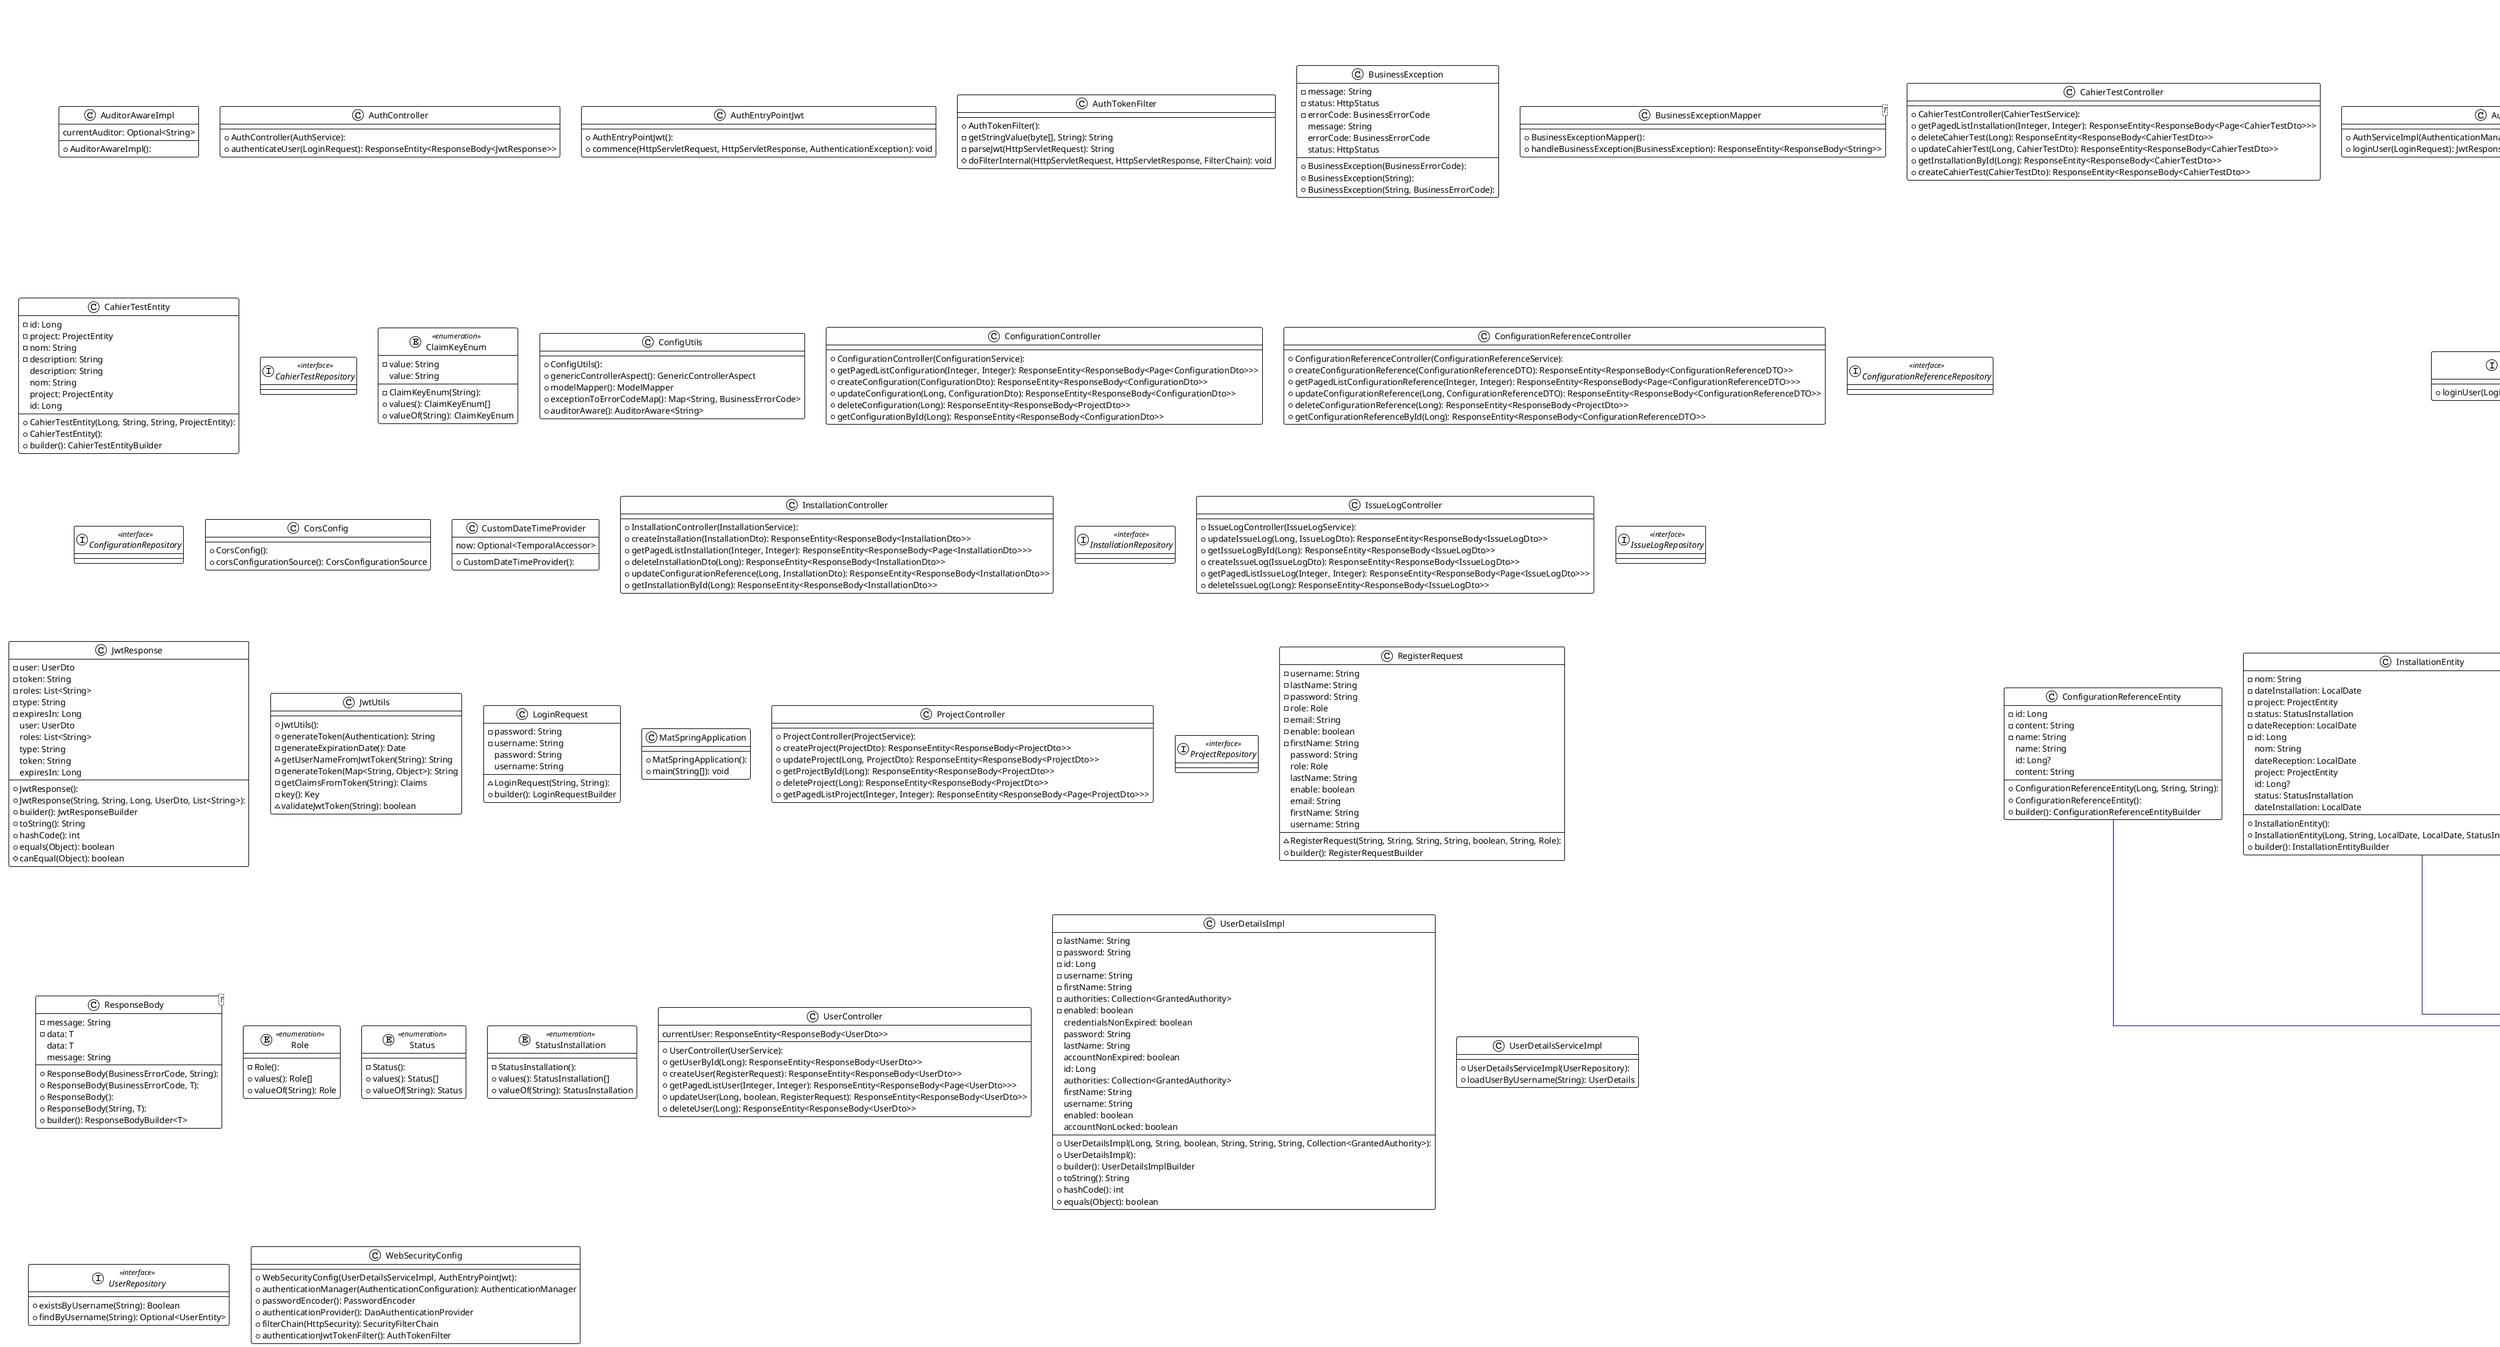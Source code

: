 @startuml

!theme plain
top to bottom direction
skinparam linetype ortho

class AuditorAwareImpl {
  + AuditorAwareImpl(): 
   currentAuditor: Optional<String>
}
class AuthController {
  + AuthController(AuthService): 
  + authenticateUser(LoginRequest): ResponseEntity<ResponseBody<JwtResponse>>
}
class AuthEntryPointJwt {
  + AuthEntryPointJwt(): 
  + commence(HttpServletRequest, HttpServletResponse, AuthenticationException): void
}
interface AuthService << interface >> {
  + loginUser(LoginRequest): JwtResponse
}
class AuthServiceImpl {
  + AuthServiceImpl(AuthenticationManager, JwtUtils, UserService, IMapClassWithDto): 
  + loginUser(LoginRequest): JwtResponse
}
class AuthTokenFilter {
  + AuthTokenFilter(): 
  - getStringValue(byte[], String): String
  - parseJwt(HttpServletRequest): String
  # doFilterInternal(HttpServletRequest, HttpServletResponse, FilterChain): void
}
class BasicConverter<ENTITY, DTO> {
  + BasicConverter(): 
  + convertFrom(Collection<DTO>): List<ENTITY>
}
interface BusinessErrorCode << interface >> {
   message: String
}
class BusinessException {
  + BusinessException(BusinessErrorCode): 
  + BusinessException(String): 
  + BusinessException(String, BusinessErrorCode): 
  - message: String
  - status: HttpStatus
  - errorCode: BusinessErrorCode
   message: String
   errorCode: BusinessErrorCode
   status: HttpStatus
}
class BusinessExceptionMapper<T> {
  + BusinessExceptionMapper(): 
  + handleBusinessException(BusinessException): ResponseEntity<ResponseBody<String>>
}
class CahierTestController {
  + CahierTestController(CahierTestService): 
  + getPagedListInstallation(Integer, Integer): ResponseEntity<ResponseBody<Page<CahierTestDto>>>
  + deleteCahierTest(Long): ResponseEntity<ResponseBody<CahierTestDto>>
  + updateCahierTest(Long, CahierTestDto): ResponseEntity<ResponseBody<CahierTestDto>>
  + getInstallationById(Long): ResponseEntity<ResponseBody<CahierTestDto>>
  + createCahierTest(CahierTestDto): ResponseEntity<ResponseBody<CahierTestDto>>
}
class CahierTestDto {
  + CahierTestDto(): 
  + CahierTestDto(String, String, Long, String): 
  - project_id: Long
  - nom: String
  - description: String
  - projectName: String
  + builder(): CahierTestDtoBuilder
   description: String
   nom: String
   project_id: Long
   projectName: String
}
class CahierTestEntity {
  + CahierTestEntity(Long, String, String, ProjectEntity): 
  + CahierTestEntity(): 
  - id: Long
  - project: ProjectEntity
  - nom: String
  - description: String
  + builder(): CahierTestEntityBuilder
   description: String
   nom: String
   project: ProjectEntity
   id: Long
}
interface CahierTestRepository << interface >>
interface CahierTestService << interface >> {
  + getPagedListCahierTest(Integer, Integer): Page<CahierTestDto>
  + getCahierTestById(Long): CahierTestDto
  + saveCahierTest(CahierTestDto): CahierTestDto
  + updateCahierTestDto(Long, CahierTestDto): CahierTestDto
  + deleteCahierTest(Long): void
}
class CahierTestServiceImpl {
  + CahierTestServiceImpl(CahierTestRepository, ProjectRepository, IMapClassWithDto): 
  + deleteCahierTest(Long): void
  + saveCahierTest(CahierTestDto): CahierTestDto
  + getPagedListCahierTest(Integer, Integer): Page<CahierTestDto>
  + updateCahierTestDto(Long, CahierTestDto): CahierTestDto
  + getCahierTestById(Long): CahierTestDto
}
enum ClaimKeyEnum << enumeration >> {
  - ClaimKeyEnum(String): 
  - value: String
  + values(): ClaimKeyEnum[]
  + valueOf(String): ClaimKeyEnum
   value: String
}
enum CommonStatusCode << enumeration >> {
  - CommonStatusCode(String): 
  - message: String
  + values(): CommonStatusCode[]
  + valueOf(String): CommonStatusCode
   message: String
}
class ConfigUtils {
  + ConfigUtils(): 
  + genericControllerAspect(): GenericControllerAspect
  + modelMapper(): ModelMapper
  + exceptionToErrorCodeMap(): Map<String, BusinessErrorCode>
  + auditorAware(): AuditorAware<String>
}
class ConfigurationController {
  + ConfigurationController(ConfigurationService): 
  + getPagedListConfiguration(Integer, Integer): ResponseEntity<ResponseBody<Page<ConfigurationDto>>>
  + createConfiguration(ConfigurationDto): ResponseEntity<ResponseBody<ConfigurationDto>>
  + updateConfiguration(Long, ConfigurationDto): ResponseEntity<ResponseBody<ConfigurationDto>>
  + deleteConfiguration(Long): ResponseEntity<ResponseBody<ProjectDto>>
  + getConfigurationById(Long): ResponseEntity<ResponseBody<ConfigurationDto>>
}
class ConfigurationDto {
  + ConfigurationDto(): 
  + ConfigurationDto(String, String, Long, Long): 
  - configurationReferenceId: Long
  - projectId: Long
  - name: String
  - content: String
  + builder(): ConfigurationDtoBuilder
   name: String
   projectId: Long
   content: String
   configurationReferenceId: Long
}
class ConfigurationEntity {
  + ConfigurationEntity(): 
  + ConfigurationEntity(Long, String, String, ConfigurationReferenceEntity, ProjectEntity): 
  - project: ProjectEntity
  - name: String
  - configurationReference: ConfigurationReferenceEntity
  - id: Long
  - content: String
  + builder(): ConfigurationEntityBuilder
   name: String
   project: ProjectEntity
   content: String
   id: Long?
   configurationReference: ConfigurationReferenceEntity
}
class ConfigurationReferenceController {
  + ConfigurationReferenceController(ConfigurationReferenceService): 
  + createConfigurationReference(ConfigurationReferenceDTO): ResponseEntity<ResponseBody<ConfigurationReferenceDTO>>
  + getPagedListConfigurationReference(Integer, Integer): ResponseEntity<ResponseBody<Page<ConfigurationReferenceDTO>>>
  + updateConfigurationReference(Long, ConfigurationReferenceDTO): ResponseEntity<ResponseBody<ConfigurationReferenceDTO>>
  + deleteConfigurationReference(Long): ResponseEntity<ResponseBody<ProjectDto>>
  + getConfigurationReferenceById(Long): ResponseEntity<ResponseBody<ConfigurationReferenceDTO>>
}
class ConfigurationReferenceDTO {
  + ConfigurationReferenceDTO(): 
  + ConfigurationReferenceDTO(String, String): 
  - content: String
  - name: String
  + builder(): ConfigurationReferenceDTOBuilder
   name: String
   content: String
}
class ConfigurationReferenceEntity {
  + ConfigurationReferenceEntity(Long, String, String): 
  + ConfigurationReferenceEntity(): 
  - id: Long
  - content: String
  - name: String
  + builder(): ConfigurationReferenceEntityBuilder
   name: String
   id: Long?
   content: String
}
interface ConfigurationReferenceRepository << interface >>
interface ConfigurationReferenceService << interface >> {
  + getConfigurationReferenceById(Long): ConfigurationReferenceDTO
  + updateConfigurationReference(Long, ConfigurationReferenceDTO): ConfigurationReferenceDTO
  + deleteConfigurationReferenceDTO(Long): void
  + getPagedListConfigurationReferenceDTO(Integer, Integer): Page<ConfigurationReferenceDTO>
  + saveConfigurationReference(ConfigurationReferenceDTO): ConfigurationReferenceDTO
}
class ConfigurationReferenceServiceImpl {
  + ConfigurationReferenceServiceImpl(ConfigurationReferenceRepository, IMapClassWithDto): 
  + getConfigurationReferenceById(Long): ConfigurationReferenceDTO
  + deleteConfigurationReferenceDTO(Long): void
  + saveConfigurationReference(ConfigurationReferenceDTO): ConfigurationReferenceDTO
  + updateConfigurationReference(Long, ConfigurationReferenceDTO): ConfigurationReferenceDTO
  + getPagedListConfigurationReferenceDTO(Integer, Integer): Page<ConfigurationReferenceDTO>
}
interface ConfigurationRepository << interface >>
interface ConfigurationService << interface >> {
  + getPagedListConfiguration(Integer, Integer): Page<ConfigurationDto>
  + saveConfiguration(ConfigurationDto): ConfigurationDto
  + updateConfiguration(Long, ConfigurationDto): ConfigurationDto
  + deleteConfiguration(Long): void
  + getConfigurationById(Long): ConfigurationDto
}
class ConfigurationServiceImpl {
  + ConfigurationServiceImpl(ConfigurationRepository, ProjectRepository, IMapClassWithDto): 
  + getConfigurationById(Long): ConfigurationDto
  + updateConfiguration(Long, ConfigurationDto): ConfigurationDto
  + deleteConfiguration(Long): void
  + saveConfiguration(ConfigurationDto): ConfigurationDto
  + getPagedListConfiguration(Integer, Integer): Page<ConfigurationDto>
}
interface Converter<E, D> << interface >> {
  + convertFrom(D): E
}
class CorsConfig {
  + CorsConfig(): 
  + corsConfigurationSource(): CorsConfigurationSource
}
class CustomAuditEntity {
  + CustomAuditEntity(): 
  - createdBy: String
  - lastModifiedDate: LocalDateTime
  - lastModifiedBy: String
  - createdDate: LocalDateTime
   lastModifiedBy: Optional<String>
   new: boolean
   lastModifiedDate: Optional<LocalDateTime>
   createdBy: Optional<String>
   createdDate: Optional<LocalDateTime>
}
class CustomDateTimeProvider {
  + CustomDateTimeProvider(): 
   now: Optional<TemporalAccessor>
}
class CustomDtoWithID {
  + CustomDtoWithID(): 
  + CustomDtoWithID(Long, LocalDateTime, LocalDateTime, String, String): 
  - createdBy: String
  - id: Long
  - lastModifiedDate: LocalDateTime
  - createdDate: LocalDateTime
  - lastModifiedBy: String
   lastModifiedBy: Optional<String>
   id: Long
   lastModifiedDate: Optional<LocalDateTime>
   createdBy: Optional<String>
   createdDate: Optional<LocalDateTime>
}
enum ErrorCode << enumeration >> {
  - ErrorCode(String): 
  - message: String
  + values(): ErrorCode[]
  + valueOf(String): ErrorCode
   message: String
}
interface IMapClassWithDto << interface >> {
  + convert(I, Class<O>): O
}
class InstallationController {
  + InstallationController(InstallationService): 
  + createInstallation(InstallationDto): ResponseEntity<ResponseBody<InstallationDto>>
  + getPagedListInstallation(Integer, Integer): ResponseEntity<ResponseBody<Page<InstallationDto>>>
  + deleteInstallationDto(Long): ResponseEntity<ResponseBody<InstallationDto>>
  + updateConfigurationReference(Long, InstallationDto): ResponseEntity<ResponseBody<InstallationDto>>
  + getInstallationById(Long): ResponseEntity<ResponseBody<InstallationDto>>
}
class InstallationDto {
  + InstallationDto(String, LocalDate, LocalDate, StatusInstallation, Long, String): 
  + InstallationDto(): 
  - projectName: String
  - dateInstallation: LocalDate
  - status: StatusInstallation
  - nom: String
  - project_id: Long
  - dateReception: LocalDate
  + builder(): InstallationDtoBuilder
   nom: String
   dateReception: LocalDate
   status: StatusInstallation
   project_id: Long
   projectName: String
   dateInstallation: LocalDate
}
class InstallationEntity {
  + InstallationEntity(): 
  + InstallationEntity(Long, String, LocalDate, LocalDate, StatusInstallation, ProjectEntity): 
  - nom: String
  - dateInstallation: LocalDate
  - project: ProjectEntity
  - status: StatusInstallation
  - dateReception: LocalDate
  - id: Long
  + builder(): InstallationEntityBuilder
   nom: String
   dateReception: LocalDate
   project: ProjectEntity
   id: Long?
   status: StatusInstallation
   dateInstallation: LocalDate
}
interface InstallationRepository << interface >>
interface InstallationService << interface >> {
  + updateInstallation(Long, InstallationDto): InstallationDto
  + deleteInstallation(Long): void
  + getPagedListInstallationDTO(Integer, Integer): Page<InstallationDto>
  + saveInstallation(InstallationDto): InstallationDto
  + getInstallationById(Long): InstallationDto
}
class InstallationServiceImpl {
  + InstallationServiceImpl(InstallationRepository, ProjectRepository, IMapClassWithDto): 
  + saveInstallation(InstallationDto): InstallationDto
  + getPagedListInstallationDTO(Integer, Integer): Page<InstallationDto>
  + deleteInstallation(Long): void
  + getInstallationById(Long): InstallationDto
  + updateInstallation(Long, InstallationDto): InstallationDto
}
class IssueLogController {
  + IssueLogController(IssueLogService): 
  + updateIssueLog(Long, IssueLogDto): ResponseEntity<ResponseBody<IssueLogDto>>
  + getIssueLogById(Long): ResponseEntity<ResponseBody<IssueLogDto>>
  + createIssueLog(IssueLogDto): ResponseEntity<ResponseBody<IssueLogDto>>
  + getPagedListIssueLog(Integer, Integer): ResponseEntity<ResponseBody<Page<IssueLogDto>>>
  + deleteIssueLog(Long): ResponseEntity<ResponseBody<IssueLogDto>>
}
class IssueLogDto {
  + IssueLogDto(LocalDate, Boolean, String, Status, Long, String): 
  + IssueLogDto(): 
  - dateDetection: LocalDate
  - status: Status
  - anomaly: Boolean
  - project_id: Long
  - projectName: String
  - description: String
  + builder(): IssueLogDtoBuilder
   description: String
   dateDetection: LocalDate
   anomaly: Boolean
   status: Status
   project_id: Long
   projectName: String
}
class IssueLogEntity {
  + IssueLogEntity(Long, LocalDate, Boolean, String, Status, ProjectEntity): 
  + IssueLogEntity(): 
  - status: Status
  - project: ProjectEntity
  - id: Long
  - description: String
  - anomaly: Boolean
  - dateDetection: LocalDate
  + builder(): IssueLogEntityBuilder
   description: String
   project: ProjectEntity
   dateDetection: LocalDate
   id: Long?
   anomaly: Boolean
   status: Status
}
interface IssueLogRepository << interface >>
interface IssueLogService << interface >> {
  + getIssueLogById(Long): IssueLogDto
  + getPagedListIssueLogDto(Integer, Integer): Page<IssueLogDto>
  + deleteIssueLog(Long): void
  + saveIssueLog(IssueLogDto): IssueLogDto
  + updateIssueLog(Long, IssueLogDto): IssueLogDto
}
class IssueLogServiceImpl {
  + IssueLogServiceImpl(IssueLogRepository, IMapClassWithDto, ProjectRepository): 
  + getPagedListIssueLogDto(Integer, Integer): Page<IssueLogDto>
  + updateIssueLog(Long, IssueLogDto): IssueLogDto
  + deleteIssueLog(Long): void
  + saveIssueLog(IssueLogDto): IssueLogDto
  + getIssueLogById(Long): IssueLogDto
}
class JwtResponse {
  + JwtResponse(): 
  + JwtResponse(String, String, Long, UserDto, List<String>): 
  - user: UserDto
  - token: String
  - roles: List<String>
  - type: String
  - expiresIn: Long
  + builder(): JwtResponseBuilder
  + toString(): String
  + hashCode(): int
  + equals(Object): boolean
  # canEqual(Object): boolean
   user: UserDto
   roles: List<String>
   type: String
   token: String
   expiresIn: Long
}
class JwtUtils {
  + JwtUtils(): 
  + generateToken(Authentication): String
  - generateExpirationDate(): Date
  ~ getUserNameFromJwtToken(String): String
  - generateToken(Map<String, Object>): String
  - getClaimsFromToken(String): Claims
  - key(): Key
  ~ validateJwtToken(String): boolean
}
interface ListConverter<ENTITY, DTO> << interface >> {
  + convertFrom(Collection<DTO>): List<ENTITY>
}
class LoginRequest {
  ~ LoginRequest(String, String): 
  - password: String
  - username: String
  + builder(): LoginRequestBuilder
   password: String
   username: String
}
class MapClassWithDto {
  + MapClassWithDto(ModelMapper): 
  + convert(I, Class<O>): O
}
class MatSpringApplication {
  + MatSpringApplication(): 
  + main(String[]): void
}
class OneWayAbstractListConverter<ENTITY, DTO> {
  + OneWayAbstractListConverter(): 
  + convertTo(Collection<ENTITY>): List<DTO>
  + subEntityTo(Collection<ENTITY>): List<DTO>
  + convertToIds(Collection<ENTITY>): List<Long>
}
interface OneWayConverter<ENTITY, DTO> << interface >> {
  + convertTo(ENTITY): DTO
}
interface OneWayListConverter<ENTITY, DTO> << interface >> {
  + convertToIds(Collection<ENTITY>): List<Long>
  + convertTo(Collection<ENTITY>): List<DTO>
}
class ProjectController {
  + ProjectController(ProjectService): 
  + createProject(ProjectDto): ResponseEntity<ResponseBody<ProjectDto>>
  + updateProject(Long, ProjectDto): ResponseEntity<ResponseBody<ProjectDto>>
  + getProjectById(Long): ResponseEntity<ResponseBody<ProjectDto>>
  + deleteProject(Long): ResponseEntity<ResponseBody<ProjectDto>>
  + getPagedListProject(Integer, Integer): ResponseEntity<ResponseBody<Page<ProjectDto>>>
}
class ProjectDto {
  + ProjectDto(): 
  + ProjectDto(String, String, String, LocalDate, LocalDate, int, List<Long>, List<UserDto>): 
  - description: String
  - name: String
  - endDate: LocalDate
  - status: String
  - userIds: List<Long>
  - startDate: LocalDate
  - teams: List<UserDto>
  - deadlines: int
  + builder(): ProjectDtoBuilder
   name: String
   description: String
   deadlines: int
   startDate: LocalDate
   endDate: LocalDate
   status: String
   teams: List<UserDto>
   userIds: List<Long>
}
class ProjectEntity {
  + ProjectEntity(): 
  + ProjectEntity(Long, String, String, String, LocalDate, LocalDate, int, List<UserEntity>): 
  - endDate: LocalDate
  - id: Long
  - description: String
  - startDate: LocalDate
  - teams: List<UserEntity>
  - status: String
  - name: String
  - deadlines: int
  + builder(): ProjectEntityBuilder
   name: String
   description: String
   deadlines: int
   startDate: LocalDate
   id: Long?
   endDate: LocalDate
   status: String
   teams: List<UserEntity>
}
interface ProjectRepository << interface >>
interface ProjectService << interface >> {
  + getProjectById(Long): ProjectDto
  + getPagedListProject(Integer, Integer): Page<ProjectDto>
  + deleteProject(Long): void
  + updateProject(Long, ProjectDto): ProjectDto
  + saveProject(ProjectDto): ProjectDto
}
class ProjectServiceImpl {
  + ProjectServiceImpl(ProjectRepository, UserRepository, IMapClassWithDto): 
  + saveProject(ProjectDto): ProjectDto
  + getProjectById(Long): ProjectDto
  + deleteProject(Long): void
  + updateProject(Long, ProjectDto): ProjectDto
  + getPagedListProject(Integer, Integer): Page<ProjectDto>
}
class RegisterRequest {
  ~ RegisterRequest(String, String, String, String, boolean, String, Role): 
  - username: String
  - lastName: String
  - password: String
  - role: Role
  - email: String
  - enable: boolean
  - firstName: String
  + builder(): RegisterRequestBuilder
   password: String
   role: Role
   lastName: String
   enable: boolean
   email: String
   firstName: String
   username: String
}
class ResponseBody<T> {
  + ResponseBody(BusinessErrorCode, String): 
  + ResponseBody(BusinessErrorCode, T): 
  + ResponseBody(): 
  + ResponseBody(String, T): 
  - message: String
  - data: T
  + builder(): ResponseBodyBuilder<T>
   data: T
   message: String
}
enum Role << enumeration >> {
  - Role(): 
  + values(): Role[]
  + valueOf(String): Role
}
enum Status << enumeration >> {
  - Status(): 
  + values(): Status[]
  + valueOf(String): Status
}
enum StatusInstallation << enumeration >> {
  - StatusInstallation(): 
  + values(): StatusInstallation[]
  + valueOf(String): StatusInstallation
}
class UserController {
  + UserController(UserService): 
  + getUserById(Long): ResponseEntity<ResponseBody<UserDto>>
  + createUser(RegisterRequest): ResponseEntity<ResponseBody<UserDto>>
  + getPagedListUser(Integer, Integer): ResponseEntity<ResponseBody<Page<UserDto>>>
  + updateUser(Long, boolean, RegisterRequest): ResponseEntity<ResponseBody<UserDto>>
  + deleteUser(Long): ResponseEntity<ResponseBody<UserDto>>
   currentUser: ResponseEntity<ResponseBody<UserDto>>
}
class UserDetailsImpl {
  + UserDetailsImpl(Long, String, boolean, String, String, String, Collection<GrantedAuthority>): 
  + UserDetailsImpl(): 
  - lastName: String
  - password: String
  - id: Long
  - username: String
  - firstName: String
  - authorities: Collection<GrantedAuthority>
  - enabled: boolean
  + builder(): UserDetailsImplBuilder
  + toString(): String
  + hashCode(): int
  + equals(Object): boolean
   credentialsNonExpired: boolean
   password: String
   lastName: String
   accountNonExpired: boolean
   id: Long
   authorities: Collection<GrantedAuthority>
   firstName: String
   username: String
   enabled: boolean
   accountNonLocked: boolean
}
class UserDetailsServiceImpl {
  + UserDetailsServiceImpl(UserRepository): 
  + loadUserByUsername(String): UserDetails
}
class UserDto {
  + UserDto(): 
  + UserDto(String, boolean, String, String, String, Role): 
  - username: String
  - email: String
  - role: Role
  - firstName: String
  - enabled: boolean
  - lastName: String
  + builder(): UserDtoBuilder
   role: Role
   firstName: String
   lastName: String
   username: String
   enabled: boolean
   email: String
}
class UserEntity {
  + UserEntity(): 
  - role: Role
  - email: String
  - password: String
  - enabled: boolean
  - firstName: String
  - id: Long
  - lastName: String
  - username: String
   password: String
   role: Role
   grantedAuthoritiesList: List<SimpleGrantedAuthority>
   lastName: String
   id: Long?
   email: String
   firstName: String
   username: String
   enabled: boolean
}
interface UserRepository << interface >> {
  + existsByUsername(String): Boolean
  + findByUsername(String): Optional<UserEntity>
}
interface UserService << interface >> {
  + addUser(RegisterRequest): UserDto
  + getUserByUserName(String): UserEntity
  + getUserById(Long): UserDto
  + deleteUser(Long): void
  + existsByUsername(String): Boolean
  + getPagedListUser(Integer, Integer): Page<UserDto>
  + updateUser(Long, RegisterRequest, boolean): UserDto
   currentUser: UserDto
}
class UserServiceImpl {
  + UserServiceImpl(UserRepository, IMapClassWithDto, PasswordEncoder): 
  + getPagedListUser(Integer, Integer): Page<UserDto>
  + existsByUsername(String): Boolean
  + getUserById(Long): UserDto
  + addUser(RegisterRequest): UserDto
  + updateUser(Long, RegisterRequest, boolean): UserDto
  + getUserByUserName(String): UserEntity
  + deleteUser(Long): void
   currentUser: UserDto
}
class WebSecurityConfig {
  + WebSecurityConfig(UserDetailsServiceImpl, AuthEntryPointJwt): 
  + authenticationManager(AuthenticationConfiguration): AuthenticationManager
  + passwordEncoder(): PasswordEncoder
  + authenticationProvider(): DaoAuthenticationProvider
  + filterChain(HttpSecurity): SecurityFilterChain
  + authenticationJwtTokenFilter(): AuthTokenFilter
}

AuthServiceImpl                    -[#008200,dashed]-^  AuthService                       
BasicConverter                     -[#595959,dashed]->  CustomAuditEntity                 
BasicConverter                     -[#008200,dashed]-^  ListConverter                     
BasicConverter                     -[#000082,plain]-^  OneWayAbstractListConverter       
CahierTestDto                      -[#000082,plain]-^  CustomDtoWithID                   
CahierTestServiceImpl              -[#008200,dashed]-^  CahierTestService                 
CommonStatusCode                   -[#008200,dashed]-^  BusinessErrorCode                 
ConfigurationDto                   -[#000082,plain]-^  CustomDtoWithID                   
ConfigurationEntity                -[#000082,plain]-^  CustomAuditEntity                 
ConfigurationReferenceDTO          -[#000082,plain]-^  CustomDtoWithID                   
ConfigurationReferenceEntity       -[#000082,plain]-^  CustomAuditEntity                 
ConfigurationReferenceServiceImpl  -[#008200,dashed]-^  ConfigurationReferenceService     
ConfigurationServiceImpl           -[#008200,dashed]-^  ConfigurationService              
Converter                          -[#595959,dashed]->  CustomAuditEntity                 
Converter                          -[#008200,plain]-^  OneWayConverter                   
ErrorCode                          -[#008200,dashed]-^  BusinessErrorCode                 
InstallationDto                    -[#000082,plain]-^  CustomDtoWithID                   
InstallationEntity                 -[#000082,plain]-^  CustomAuditEntity                 
InstallationServiceImpl            -[#008200,dashed]-^  InstallationService               
IssueLogDto                        -[#000082,plain]-^  CustomDtoWithID                   
IssueLogEntity                     -[#000082,plain]-^  CustomAuditEntity                 
IssueLogServiceImpl                -[#008200,dashed]-^  IssueLogService                   
ListConverter                      -[#008200,plain]-^  Converter                         
ListConverter                      -[#595959,dashed]->  CustomAuditEntity                 
ListConverter                      -[#008200,plain]-^  OneWayListConverter               
MapClassWithDto                    -[#008200,dashed]-^  IMapClassWithDto                  
OneWayAbstractListConverter        -[#595959,dashed]->  CustomAuditEntity                 
OneWayAbstractListConverter        -[#008200,dashed]-^  OneWayListConverter               
OneWayConverter                    -[#595959,dashed]->  CustomAuditEntity                 
OneWayListConverter                -[#595959,dashed]->  CustomAuditEntity                 
OneWayListConverter                -[#008200,plain]-^  OneWayConverter                   
ProjectDto                         -[#000082,plain]-^  CustomDtoWithID                   
ProjectEntity                      -[#000082,plain]-^  CustomAuditEntity                 
ProjectServiceImpl                 -[#008200,dashed]-^  ProjectService                    
UserDto                            -[#000082,plain]-^  CustomDtoWithID                   
UserEntity                         -[#000082,plain]-^  CustomAuditEntity                 
UserServiceImpl                    -[#008200,dashed]-^  UserService                       
@enduml
